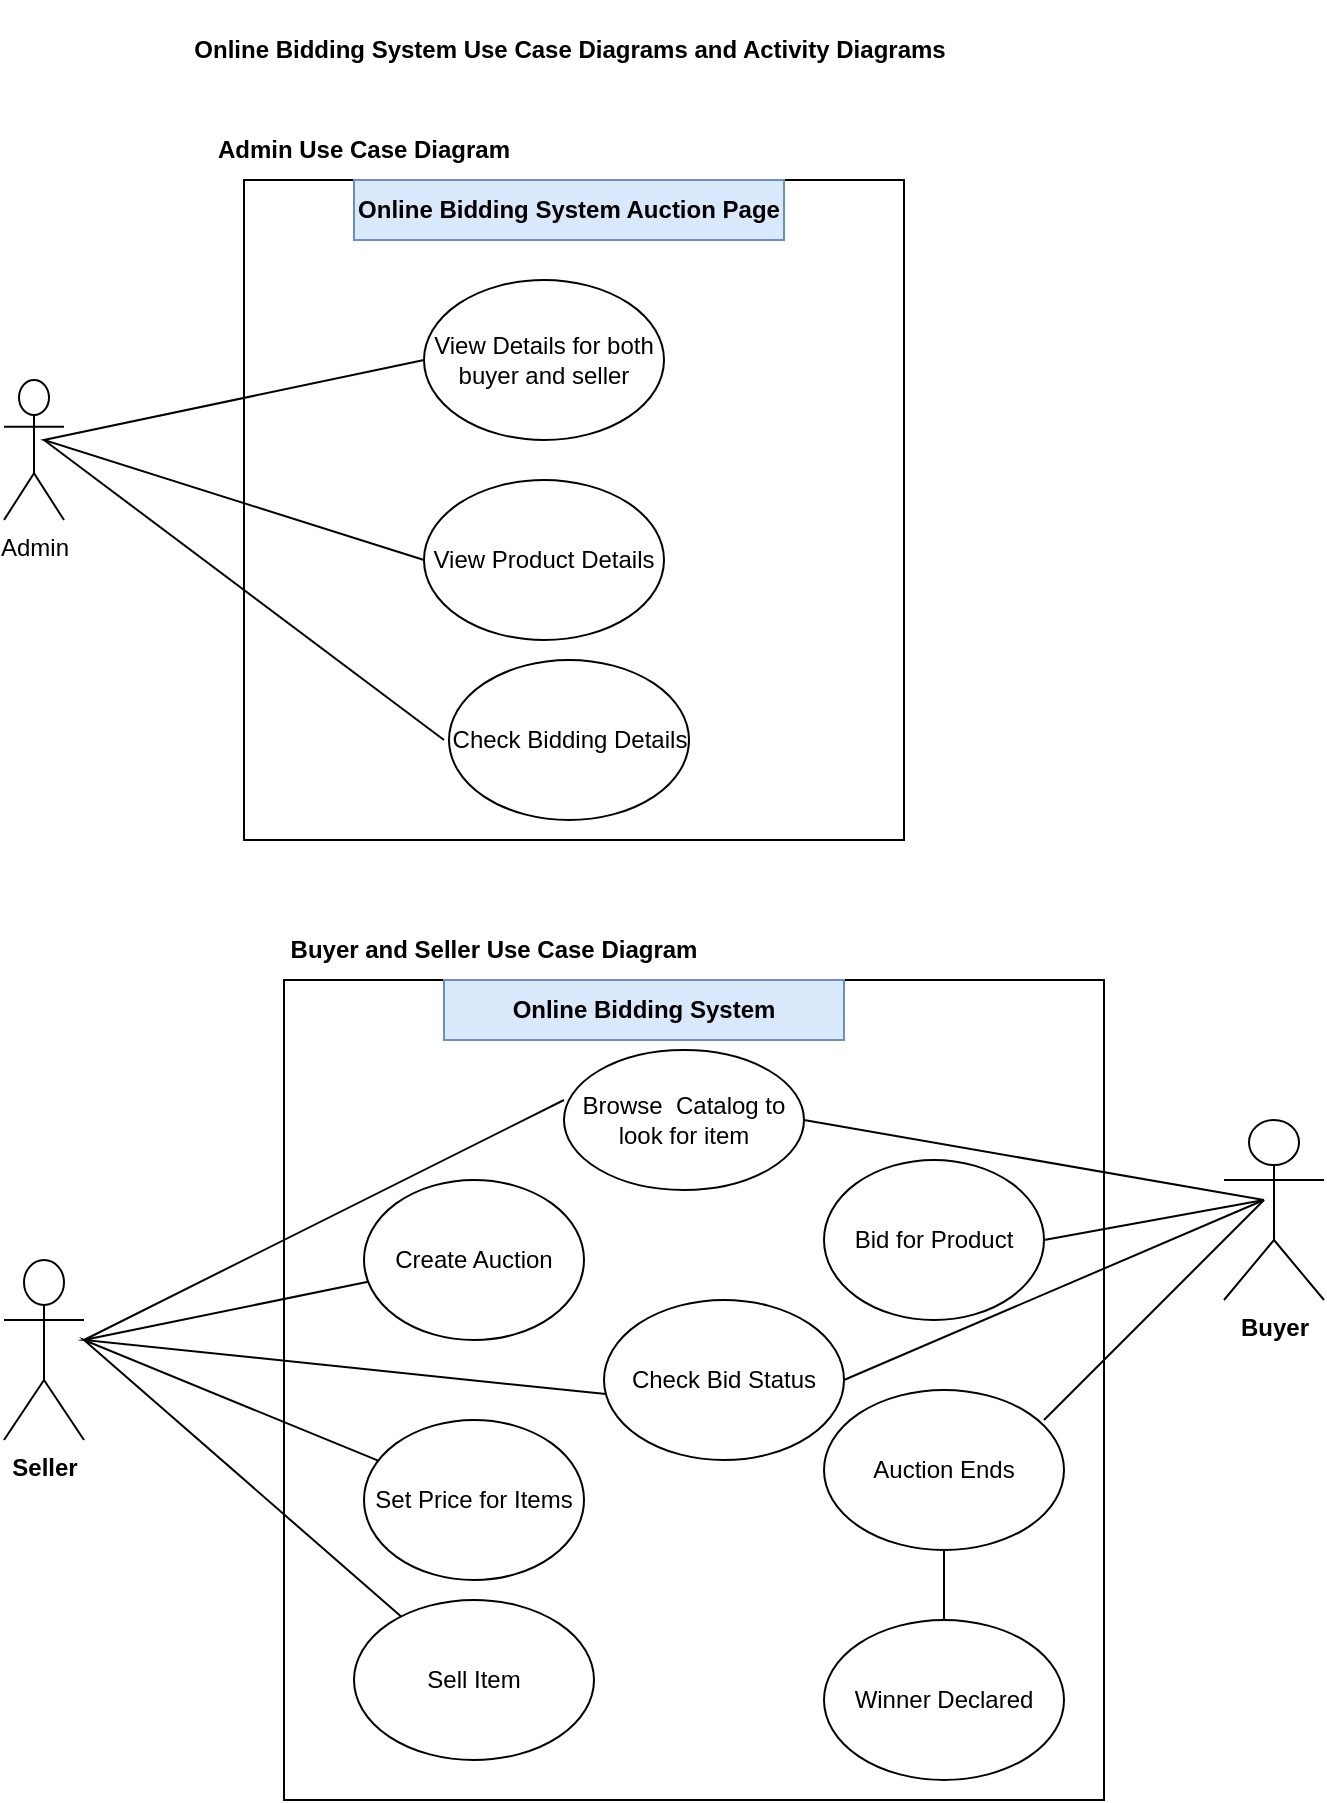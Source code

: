 <mxfile version="21.8.2" type="github">
  <diagram name="Page-1" id="gKchylsYW7Ik9aZ6e32E">
    <mxGraphModel dx="880" dy="1578" grid="1" gridSize="10" guides="1" tooltips="1" connect="1" arrows="1" fold="1" page="1" pageScale="1" pageWidth="850" pageHeight="1100" math="0" shadow="0">
      <root>
        <mxCell id="0" />
        <mxCell id="1" parent="0" />
        <mxCell id="AKKfzESJ1LxGghhMYYDp-7" value="" style="whiteSpace=wrap;html=1;aspect=fixed;" vertex="1" parent="1">
          <mxGeometry x="290" y="480" width="410" height="410" as="geometry" />
        </mxCell>
        <mxCell id="AKKfzESJ1LxGghhMYYDp-8" value="Seller" style="shape=umlActor;verticalLabelPosition=bottom;verticalAlign=top;html=1;outlineConnect=0;fontStyle=1" vertex="1" parent="1">
          <mxGeometry x="150" y="620" width="40" height="90" as="geometry" />
        </mxCell>
        <mxCell id="AKKfzESJ1LxGghhMYYDp-12" value="Check Bid Status" style="ellipse;whiteSpace=wrap;html=1;" vertex="1" parent="1">
          <mxGeometry x="450" y="640" width="120" height="80" as="geometry" />
        </mxCell>
        <mxCell id="AKKfzESJ1LxGghhMYYDp-15" value="Browse&amp;nbsp; Catalog to look for item" style="ellipse;whiteSpace=wrap;html=1;" vertex="1" parent="1">
          <mxGeometry x="430" y="515" width="120" height="70" as="geometry" />
        </mxCell>
        <mxCell id="AKKfzESJ1LxGghhMYYDp-16" value="Bid for Product" style="ellipse;whiteSpace=wrap;html=1;" vertex="1" parent="1">
          <mxGeometry x="560" y="570" width="110" height="80" as="geometry" />
        </mxCell>
        <mxCell id="AKKfzESJ1LxGghhMYYDp-17" value="Auction Ends" style="ellipse;whiteSpace=wrap;html=1;" vertex="1" parent="1">
          <mxGeometry x="560" y="685" width="120" height="80" as="geometry" />
        </mxCell>
        <mxCell id="AKKfzESJ1LxGghhMYYDp-18" value="Winner Declared" style="ellipse;whiteSpace=wrap;html=1;" vertex="1" parent="1">
          <mxGeometry x="560" y="800" width="120" height="80" as="geometry" />
        </mxCell>
        <mxCell id="AKKfzESJ1LxGghhMYYDp-19" value="Create Auction" style="ellipse;whiteSpace=wrap;html=1;" vertex="1" parent="1">
          <mxGeometry x="330" y="580" width="110" height="80" as="geometry" />
        </mxCell>
        <mxCell id="AKKfzESJ1LxGghhMYYDp-21" value="Sell Item" style="ellipse;whiteSpace=wrap;html=1;" vertex="1" parent="1">
          <mxGeometry x="325" y="790" width="120" height="80" as="geometry" />
        </mxCell>
        <mxCell id="AKKfzESJ1LxGghhMYYDp-24" value="Buyer" style="shape=umlActor;verticalLabelPosition=bottom;verticalAlign=top;html=1;outlineConnect=0;fontStyle=1" vertex="1" parent="1">
          <mxGeometry x="760" y="550" width="50" height="90" as="geometry" />
        </mxCell>
        <mxCell id="AKKfzESJ1LxGghhMYYDp-47" value="" style="endArrow=none;html=1;rounded=0;" edge="1" parent="1">
          <mxGeometry width="50" height="50" relative="1" as="geometry">
            <mxPoint x="550" y="550" as="sourcePoint" />
            <mxPoint x="780" y="590" as="targetPoint" />
          </mxGeometry>
        </mxCell>
        <mxCell id="AKKfzESJ1LxGghhMYYDp-48" value="" style="endArrow=none;html=1;rounded=0;exitX=0.5;exitY=0;exitDx=0;exitDy=0;" edge="1" parent="1" source="AKKfzESJ1LxGghhMYYDp-18">
          <mxGeometry width="50" height="50" relative="1" as="geometry">
            <mxPoint x="570" y="815" as="sourcePoint" />
            <mxPoint x="620" y="765" as="targetPoint" />
          </mxGeometry>
        </mxCell>
        <mxCell id="AKKfzESJ1LxGghhMYYDp-50" value="" style="endArrow=none;html=1;rounded=0;" edge="1" parent="1">
          <mxGeometry width="50" height="50" relative="1" as="geometry">
            <mxPoint x="670" y="700" as="sourcePoint" />
            <mxPoint x="780" y="590" as="targetPoint" />
          </mxGeometry>
        </mxCell>
        <mxCell id="AKKfzESJ1LxGghhMYYDp-52" value="" style="endArrow=none;html=1;rounded=0;" edge="1" parent="1">
          <mxGeometry width="50" height="50" relative="1" as="geometry">
            <mxPoint x="780" y="590" as="sourcePoint" />
            <mxPoint x="570" y="680" as="targetPoint" />
          </mxGeometry>
        </mxCell>
        <mxCell id="AKKfzESJ1LxGghhMYYDp-53" value="Online Bidding System" style="text;html=1;strokeColor=#6c8ebf;fillColor=#dae8fc;align=center;verticalAlign=middle;whiteSpace=wrap;rounded=0;fontStyle=1" vertex="1" parent="1">
          <mxGeometry x="370" y="480" width="200" height="30" as="geometry" />
        </mxCell>
        <mxCell id="AKKfzESJ1LxGghhMYYDp-54" value="" style="endArrow=none;html=1;rounded=0;entryX=0.008;entryY=0.588;entryDx=0;entryDy=0;entryPerimeter=0;" edge="1" parent="1" source="AKKfzESJ1LxGghhMYYDp-19" target="AKKfzESJ1LxGghhMYYDp-12">
          <mxGeometry width="50" height="50" relative="1" as="geometry">
            <mxPoint x="400" y="750" as="sourcePoint" />
            <mxPoint x="450" y="700" as="targetPoint" />
            <Array as="points">
              <mxPoint x="190" y="660" />
            </Array>
          </mxGeometry>
        </mxCell>
        <mxCell id="AKKfzESJ1LxGghhMYYDp-55" value="" style="endArrow=none;html=1;rounded=0;" edge="1" parent="1" source="AKKfzESJ1LxGghhMYYDp-20" target="AKKfzESJ1LxGghhMYYDp-21">
          <mxGeometry width="50" height="50" relative="1" as="geometry">
            <mxPoint x="400" y="750" as="sourcePoint" />
            <mxPoint x="450" y="700" as="targetPoint" />
            <Array as="points">
              <mxPoint x="190" y="660" />
            </Array>
          </mxGeometry>
        </mxCell>
        <mxCell id="AKKfzESJ1LxGghhMYYDp-56" value="" style="endArrow=none;html=1;rounded=0;" edge="1" parent="1" target="AKKfzESJ1LxGghhMYYDp-20">
          <mxGeometry width="50" height="50" relative="1" as="geometry">
            <mxPoint x="400" y="750" as="sourcePoint" />
            <mxPoint x="450" y="700" as="targetPoint" />
          </mxGeometry>
        </mxCell>
        <mxCell id="AKKfzESJ1LxGghhMYYDp-20" value="Set Price for Items" style="ellipse;whiteSpace=wrap;html=1;" vertex="1" parent="1">
          <mxGeometry x="330" y="700" width="110" height="80" as="geometry" />
        </mxCell>
        <mxCell id="AKKfzESJ1LxGghhMYYDp-57" value="" style="endArrow=none;html=1;rounded=0;" edge="1" parent="1">
          <mxGeometry width="50" height="50" relative="1" as="geometry">
            <mxPoint x="190" y="660" as="sourcePoint" />
            <mxPoint x="430" y="540" as="targetPoint" />
          </mxGeometry>
        </mxCell>
        <mxCell id="AKKfzESJ1LxGghhMYYDp-58" value="" style="endArrow=none;html=1;rounded=0;exitX=1;exitY=0.5;exitDx=0;exitDy=0;" edge="1" parent="1" source="AKKfzESJ1LxGghhMYYDp-16">
          <mxGeometry width="50" height="50" relative="1" as="geometry">
            <mxPoint x="730" y="640" as="sourcePoint" />
            <mxPoint x="780" y="590" as="targetPoint" />
          </mxGeometry>
        </mxCell>
        <mxCell id="AKKfzESJ1LxGghhMYYDp-59" value="" style="whiteSpace=wrap;html=1;aspect=fixed;" vertex="1" parent="1">
          <mxGeometry x="270" y="80" width="330" height="330" as="geometry" />
        </mxCell>
        <mxCell id="AKKfzESJ1LxGghhMYYDp-60" value="Online Bidding System Auction Page" style="text;html=1;strokeColor=#6c8ebf;fillColor=#dae8fc;align=center;verticalAlign=middle;whiteSpace=wrap;rounded=0;fontStyle=1" vertex="1" parent="1">
          <mxGeometry x="325" y="80" width="215" height="30" as="geometry" />
        </mxCell>
        <mxCell id="AKKfzESJ1LxGghhMYYDp-61" value="View Details for both buyer and seller" style="ellipse;whiteSpace=wrap;html=1;" vertex="1" parent="1">
          <mxGeometry x="360" y="130" width="120" height="80" as="geometry" />
        </mxCell>
        <mxCell id="AKKfzESJ1LxGghhMYYDp-62" value="View Product Details" style="ellipse;whiteSpace=wrap;html=1;" vertex="1" parent="1">
          <mxGeometry x="360" y="230" width="120" height="80" as="geometry" />
        </mxCell>
        <mxCell id="AKKfzESJ1LxGghhMYYDp-64" value="Check Bidding Details" style="ellipse;whiteSpace=wrap;html=1;" vertex="1" parent="1">
          <mxGeometry x="372.5" y="320" width="120" height="80" as="geometry" />
        </mxCell>
        <mxCell id="AKKfzESJ1LxGghhMYYDp-65" value="Admin" style="shape=umlActor;verticalLabelPosition=bottom;verticalAlign=top;html=1;outlineConnect=0;" vertex="1" parent="1">
          <mxGeometry x="150" y="180" width="30" height="70" as="geometry" />
        </mxCell>
        <mxCell id="AKKfzESJ1LxGghhMYYDp-66" value="" style="endArrow=none;html=1;rounded=0;entryX=0;entryY=0.5;entryDx=0;entryDy=0;exitX=0;exitY=0.5;exitDx=0;exitDy=0;" edge="1" parent="1" source="AKKfzESJ1LxGghhMYYDp-62" target="AKKfzESJ1LxGghhMYYDp-61">
          <mxGeometry width="50" height="50" relative="1" as="geometry">
            <mxPoint x="400" y="310" as="sourcePoint" />
            <mxPoint x="450" y="260" as="targetPoint" />
            <Array as="points">
              <mxPoint x="170" y="210" />
            </Array>
          </mxGeometry>
        </mxCell>
        <mxCell id="AKKfzESJ1LxGghhMYYDp-67" value="" style="endArrow=none;html=1;rounded=0;" edge="1" parent="1">
          <mxGeometry width="50" height="50" relative="1" as="geometry">
            <mxPoint x="370" y="360" as="sourcePoint" />
            <mxPoint x="170" y="210" as="targetPoint" />
            <Array as="points">
              <mxPoint x="370" y="360" />
            </Array>
          </mxGeometry>
        </mxCell>
        <mxCell id="AKKfzESJ1LxGghhMYYDp-68" value="Online Bidding System Use Case Diagrams and Activity Diagrams" style="text;html=1;strokeColor=none;fillColor=none;align=center;verticalAlign=middle;whiteSpace=wrap;rounded=0;fontStyle=1" vertex="1" parent="1">
          <mxGeometry x="212.5" y="-10" width="440" height="50" as="geometry" />
        </mxCell>
        <mxCell id="AKKfzESJ1LxGghhMYYDp-69" value="Admin Use Case Diagram" style="text;html=1;strokeColor=none;fillColor=none;align=center;verticalAlign=middle;whiteSpace=wrap;rounded=0;fontStyle=1" vertex="1" parent="1">
          <mxGeometry x="250" y="50" width="160" height="30" as="geometry" />
        </mxCell>
        <mxCell id="AKKfzESJ1LxGghhMYYDp-71" value="Buyer and Seller Use Case Diagram" style="text;html=1;strokeColor=none;fillColor=none;align=center;verticalAlign=middle;whiteSpace=wrap;rounded=0;fontStyle=1" vertex="1" parent="1">
          <mxGeometry x="290" y="450" width="210" height="30" as="geometry" />
        </mxCell>
      </root>
    </mxGraphModel>
  </diagram>
</mxfile>
